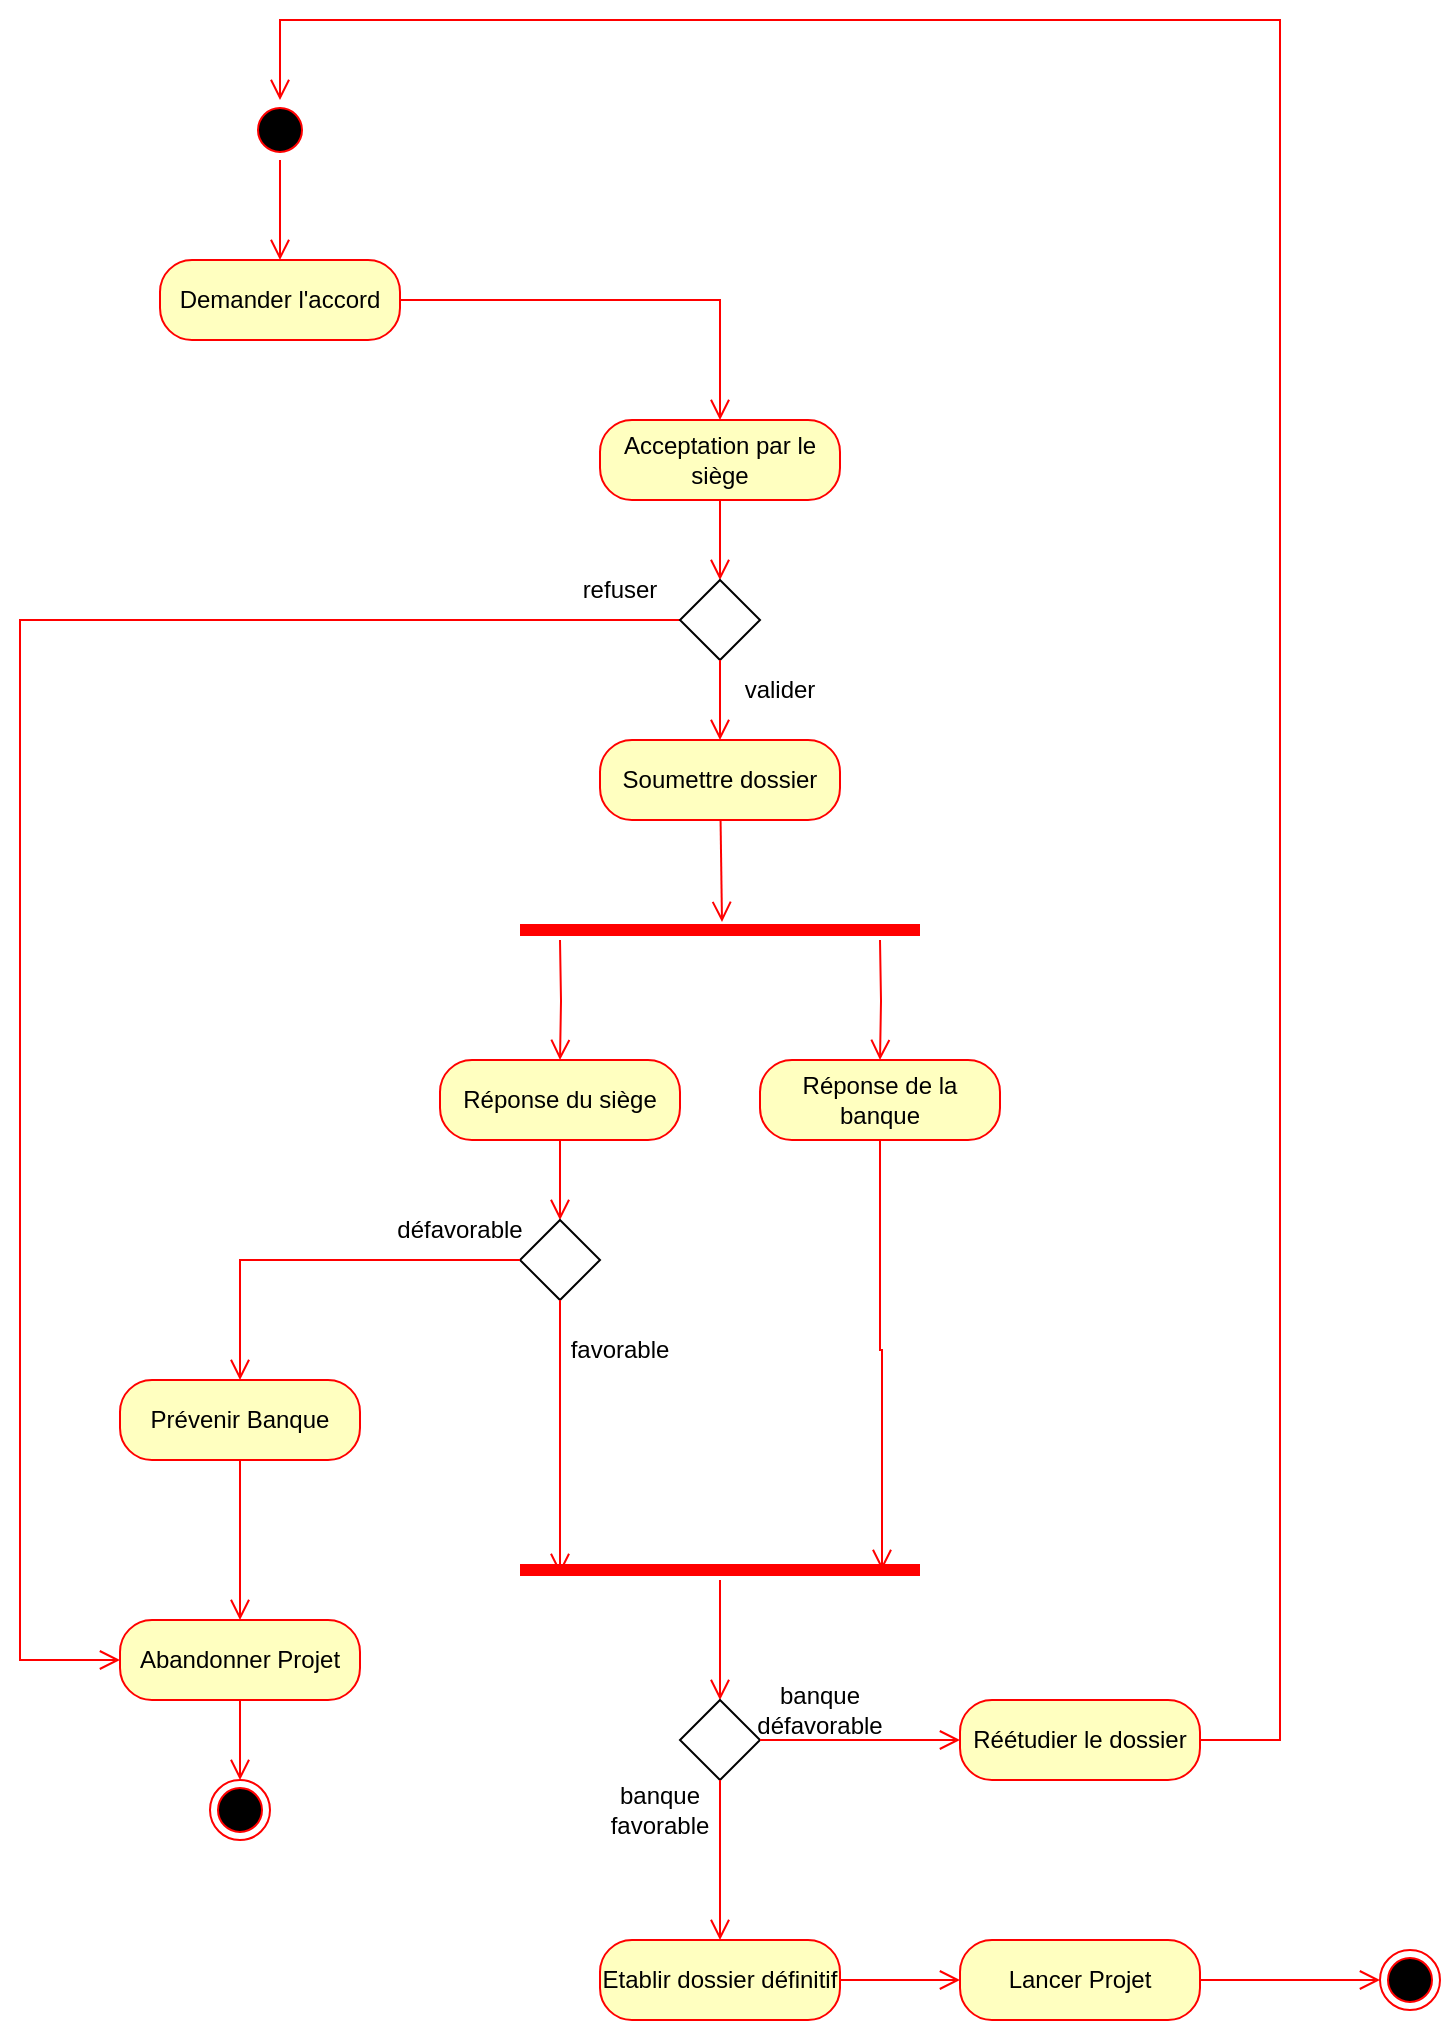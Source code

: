 <mxfile version="27.0.6">
  <diagram name="Page-1" id="ByfhySXB_6tMvr15xfOQ">
    <mxGraphModel dx="864" dy="1102" grid="1" gridSize="10" guides="1" tooltips="1" connect="1" arrows="1" fold="1" page="1" pageScale="1" pageWidth="827" pageHeight="1169" math="0" shadow="0">
      <root>
        <mxCell id="0" />
        <mxCell id="1" parent="0" />
        <mxCell id="vkilW7OVeZE5FJaauZI4-1" value="Demander l&#39;accord" style="rounded=1;whiteSpace=wrap;html=1;arcSize=40;fontColor=#000000;fillColor=#ffffc0;strokeColor=#ff0000;" vertex="1" parent="1">
          <mxGeometry x="80" y="160" width="120" height="40" as="geometry" />
        </mxCell>
        <mxCell id="vkilW7OVeZE5FJaauZI4-4" value="" style="ellipse;html=1;shape=startState;fillColor=#000000;strokeColor=#ff0000;" vertex="1" parent="1">
          <mxGeometry x="125" y="80" width="30" height="30" as="geometry" />
        </mxCell>
        <mxCell id="vkilW7OVeZE5FJaauZI4-5" value="" style="edgeStyle=orthogonalEdgeStyle;html=1;verticalAlign=bottom;endArrow=open;endSize=8;strokeColor=#ff0000;rounded=0;entryX=0.5;entryY=0;entryDx=0;entryDy=0;" edge="1" source="vkilW7OVeZE5FJaauZI4-4" parent="1" target="vkilW7OVeZE5FJaauZI4-1">
          <mxGeometry relative="1" as="geometry">
            <mxPoint x="140" y="170" as="targetPoint" />
          </mxGeometry>
        </mxCell>
        <mxCell id="vkilW7OVeZE5FJaauZI4-10" value="" style="edgeStyle=orthogonalEdgeStyle;html=1;verticalAlign=bottom;endArrow=open;endSize=8;strokeColor=#ff0000;rounded=0;entryX=0;entryY=0.5;entryDx=0;entryDy=0;exitX=0;exitY=0.5;exitDx=0;exitDy=0;" edge="1" parent="1" source="vkilW7OVeZE5FJaauZI4-18" target="vkilW7OVeZE5FJaauZI4-50">
          <mxGeometry relative="1" as="geometry">
            <mxPoint x="480" y="340" as="targetPoint" />
            <mxPoint x="550" y="360" as="sourcePoint" />
            <Array as="points">
              <mxPoint x="10" y="340" />
              <mxPoint x="10" y="860" />
            </Array>
          </mxGeometry>
        </mxCell>
        <mxCell id="vkilW7OVeZE5FJaauZI4-11" value="refuser" style="text;html=1;align=center;verticalAlign=middle;whiteSpace=wrap;rounded=0;" vertex="1" parent="1">
          <mxGeometry x="280" y="310" width="60" height="30" as="geometry" />
        </mxCell>
        <mxCell id="vkilW7OVeZE5FJaauZI4-12" value="" style="edgeStyle=orthogonalEdgeStyle;html=1;verticalAlign=bottom;endArrow=open;endSize=8;strokeColor=#ff0000;rounded=0;exitX=1;exitY=0.5;exitDx=0;exitDy=0;entryX=0.5;entryY=0;entryDx=0;entryDy=0;" edge="1" parent="1" source="vkilW7OVeZE5FJaauZI4-1" target="vkilW7OVeZE5FJaauZI4-16">
          <mxGeometry relative="1" as="geometry">
            <mxPoint x="360" y="240" as="targetPoint" />
            <mxPoint x="270" y="260" as="sourcePoint" />
          </mxGeometry>
        </mxCell>
        <mxCell id="vkilW7OVeZE5FJaauZI4-16" value="Acceptation par le siège" style="rounded=1;whiteSpace=wrap;html=1;arcSize=40;fontColor=#000000;fillColor=#ffffc0;strokeColor=#ff0000;" vertex="1" parent="1">
          <mxGeometry x="300" y="240" width="120" height="40" as="geometry" />
        </mxCell>
        <mxCell id="vkilW7OVeZE5FJaauZI4-17" value="" style="edgeStyle=orthogonalEdgeStyle;html=1;verticalAlign=bottom;endArrow=open;endSize=8;strokeColor=#ff0000;rounded=0;entryX=0.5;entryY=0;entryDx=0;entryDy=0;" edge="1" source="vkilW7OVeZE5FJaauZI4-16" parent="1" target="vkilW7OVeZE5FJaauZI4-18">
          <mxGeometry relative="1" as="geometry">
            <mxPoint x="360" y="330" as="targetPoint" />
          </mxGeometry>
        </mxCell>
        <mxCell id="vkilW7OVeZE5FJaauZI4-18" value="" style="rhombus;whiteSpace=wrap;html=1;" vertex="1" parent="1">
          <mxGeometry x="340" y="320" width="40" height="40" as="geometry" />
        </mxCell>
        <mxCell id="vkilW7OVeZE5FJaauZI4-20" value="Soumettre dossier" style="rounded=1;whiteSpace=wrap;html=1;arcSize=40;fontColor=#000000;fillColor=#ffffc0;strokeColor=#ff0000;" vertex="1" parent="1">
          <mxGeometry x="300" y="400" width="120" height="40" as="geometry" />
        </mxCell>
        <mxCell id="vkilW7OVeZE5FJaauZI4-21" value="" style="html=1;verticalAlign=bottom;endArrow=open;endSize=8;strokeColor=#ff0000;rounded=0;entryX=0.505;entryY=0.1;entryDx=0;entryDy=0;entryPerimeter=0;" edge="1" source="vkilW7OVeZE5FJaauZI4-20" parent="1" target="vkilW7OVeZE5FJaauZI4-23">
          <mxGeometry relative="1" as="geometry">
            <mxPoint x="360" y="480" as="targetPoint" />
          </mxGeometry>
        </mxCell>
        <mxCell id="vkilW7OVeZE5FJaauZI4-22" value="" style="edgeStyle=orthogonalEdgeStyle;html=1;verticalAlign=bottom;endArrow=open;endSize=8;strokeColor=#ff0000;rounded=0;entryX=0.5;entryY=0;entryDx=0;entryDy=0;exitX=0.5;exitY=1;exitDx=0;exitDy=0;" edge="1" parent="1" source="vkilW7OVeZE5FJaauZI4-18" target="vkilW7OVeZE5FJaauZI4-20">
          <mxGeometry relative="1" as="geometry">
            <mxPoint x="260" y="430" as="targetPoint" />
            <mxPoint x="260" y="390" as="sourcePoint" />
          </mxGeometry>
        </mxCell>
        <mxCell id="vkilW7OVeZE5FJaauZI4-23" value="" style="shape=line;html=1;strokeWidth=6;strokeColor=#ff0000;" vertex="1" parent="1">
          <mxGeometry x="260" y="490" width="200" height="10" as="geometry" />
        </mxCell>
        <mxCell id="vkilW7OVeZE5FJaauZI4-24" value="" style="edgeStyle=orthogonalEdgeStyle;html=1;verticalAlign=bottom;endArrow=open;endSize=8;strokeColor=#ff0000;rounded=0;entryX=0.5;entryY=0;entryDx=0;entryDy=0;" edge="1" parent="1" target="vkilW7OVeZE5FJaauZI4-29">
          <mxGeometry relative="1" as="geometry">
            <mxPoint x="280" y="620" as="targetPoint" />
            <mxPoint x="280" y="500" as="sourcePoint" />
          </mxGeometry>
        </mxCell>
        <mxCell id="vkilW7OVeZE5FJaauZI4-27" value="" style="edgeStyle=orthogonalEdgeStyle;html=1;verticalAlign=bottom;endArrow=open;endSize=8;strokeColor=#ff0000;rounded=0;entryX=0.5;entryY=0;entryDx=0;entryDy=0;" edge="1" parent="1" target="vkilW7OVeZE5FJaauZI4-31">
          <mxGeometry relative="1" as="geometry">
            <mxPoint x="440" y="620" as="targetPoint" />
            <mxPoint x="440" y="500" as="sourcePoint" />
          </mxGeometry>
        </mxCell>
        <mxCell id="vkilW7OVeZE5FJaauZI4-28" value="valider" style="text;html=1;align=center;verticalAlign=middle;whiteSpace=wrap;rounded=0;" vertex="1" parent="1">
          <mxGeometry x="360" y="360" width="60" height="30" as="geometry" />
        </mxCell>
        <mxCell id="vkilW7OVeZE5FJaauZI4-29" value="Réponse du siège" style="rounded=1;whiteSpace=wrap;html=1;arcSize=40;fontColor=#000000;fillColor=#ffffc0;strokeColor=#ff0000;" vertex="1" parent="1">
          <mxGeometry x="220" y="560" width="120" height="40" as="geometry" />
        </mxCell>
        <mxCell id="vkilW7OVeZE5FJaauZI4-30" value="" style="edgeStyle=orthogonalEdgeStyle;html=1;verticalAlign=bottom;endArrow=open;endSize=8;strokeColor=#ff0000;rounded=0;entryX=0.5;entryY=0;entryDx=0;entryDy=0;" edge="1" source="vkilW7OVeZE5FJaauZI4-29" parent="1" target="vkilW7OVeZE5FJaauZI4-34">
          <mxGeometry relative="1" as="geometry">
            <mxPoint x="280" y="640" as="targetPoint" />
          </mxGeometry>
        </mxCell>
        <mxCell id="vkilW7OVeZE5FJaauZI4-31" value="Réponse de la banque" style="rounded=1;whiteSpace=wrap;html=1;arcSize=40;fontColor=#000000;fillColor=#ffffc0;strokeColor=#ff0000;" vertex="1" parent="1">
          <mxGeometry x="380" y="560" width="120" height="40" as="geometry" />
        </mxCell>
        <mxCell id="vkilW7OVeZE5FJaauZI4-32" value="" style="edgeStyle=orthogonalEdgeStyle;html=1;verticalAlign=bottom;endArrow=open;endSize=8;strokeColor=#ff0000;rounded=0;entryX=0.905;entryY=0.5;entryDx=0;entryDy=0;entryPerimeter=0;" edge="1" source="vkilW7OVeZE5FJaauZI4-31" parent="1" target="vkilW7OVeZE5FJaauZI4-35">
          <mxGeometry relative="1" as="geometry">
            <mxPoint x="440" y="640" as="targetPoint" />
          </mxGeometry>
        </mxCell>
        <mxCell id="vkilW7OVeZE5FJaauZI4-34" value="" style="rhombus;whiteSpace=wrap;html=1;" vertex="1" parent="1">
          <mxGeometry x="260" y="640" width="40" height="40" as="geometry" />
        </mxCell>
        <mxCell id="vkilW7OVeZE5FJaauZI4-35" value="" style="shape=line;html=1;strokeWidth=6;strokeColor=#ff0000;" vertex="1" parent="1">
          <mxGeometry x="260" y="810" width="200" height="10" as="geometry" />
        </mxCell>
        <mxCell id="vkilW7OVeZE5FJaauZI4-36" value="" style="edgeStyle=orthogonalEdgeStyle;html=1;verticalAlign=bottom;endArrow=open;endSize=8;strokeColor=#ff0000;rounded=0;entryX=0.5;entryY=0;entryDx=0;entryDy=0;" edge="1" source="vkilW7OVeZE5FJaauZI4-35" parent="1" target="vkilW7OVeZE5FJaauZI4-55">
          <mxGeometry relative="1" as="geometry">
            <mxPoint x="360" y="880" as="targetPoint" />
          </mxGeometry>
        </mxCell>
        <mxCell id="vkilW7OVeZE5FJaauZI4-38" value="" style="edgeStyle=orthogonalEdgeStyle;html=1;verticalAlign=bottom;endArrow=open;endSize=8;strokeColor=#ff0000;rounded=0;entryX=0.1;entryY=0.7;entryDx=0;entryDy=0;exitX=0.5;exitY=1;exitDx=0;exitDy=0;entryPerimeter=0;" edge="1" parent="1" source="vkilW7OVeZE5FJaauZI4-34" target="vkilW7OVeZE5FJaauZI4-35">
          <mxGeometry relative="1" as="geometry">
            <mxPoint x="360" y="770" as="targetPoint" />
            <mxPoint x="360" y="710" as="sourcePoint" />
          </mxGeometry>
        </mxCell>
        <mxCell id="vkilW7OVeZE5FJaauZI4-39" value="favorable" style="text;html=1;align=center;verticalAlign=middle;whiteSpace=wrap;rounded=0;" vertex="1" parent="1">
          <mxGeometry x="280" y="690" width="60" height="30" as="geometry" />
        </mxCell>
        <mxCell id="vkilW7OVeZE5FJaauZI4-40" value="" style="edgeStyle=orthogonalEdgeStyle;html=1;verticalAlign=bottom;endArrow=open;endSize=8;strokeColor=#ff0000;rounded=0;exitX=0;exitY=0.5;exitDx=0;exitDy=0;entryX=0.5;entryY=0;entryDx=0;entryDy=0;" edge="1" parent="1" source="vkilW7OVeZE5FJaauZI4-34" target="vkilW7OVeZE5FJaauZI4-46">
          <mxGeometry relative="1" as="geometry">
            <mxPoint x="121" y="717" as="targetPoint" />
            <mxPoint x="210" y="659.5" as="sourcePoint" />
          </mxGeometry>
        </mxCell>
        <mxCell id="vkilW7OVeZE5FJaauZI4-41" value="défavorable" style="text;html=1;align=center;verticalAlign=middle;whiteSpace=wrap;rounded=0;" vertex="1" parent="1">
          <mxGeometry x="200" y="630" width="60" height="30" as="geometry" />
        </mxCell>
        <mxCell id="vkilW7OVeZE5FJaauZI4-46" value="Prévenir Banque" style="rounded=1;whiteSpace=wrap;html=1;arcSize=40;fontColor=#000000;fillColor=#ffffc0;strokeColor=#ff0000;" vertex="1" parent="1">
          <mxGeometry x="60" y="720" width="120" height="40" as="geometry" />
        </mxCell>
        <mxCell id="vkilW7OVeZE5FJaauZI4-47" value="" style="edgeStyle=orthogonalEdgeStyle;html=1;verticalAlign=bottom;endArrow=open;endSize=8;strokeColor=#ff0000;rounded=0;entryX=0.5;entryY=0;entryDx=0;entryDy=0;" edge="1" source="vkilW7OVeZE5FJaauZI4-46" parent="1" target="vkilW7OVeZE5FJaauZI4-50">
          <mxGeometry relative="1" as="geometry">
            <mxPoint x="170" y="880" as="targetPoint" />
          </mxGeometry>
        </mxCell>
        <mxCell id="vkilW7OVeZE5FJaauZI4-50" value="Abandonner Projet" style="rounded=1;whiteSpace=wrap;html=1;arcSize=40;fontColor=#000000;fillColor=#ffffc0;strokeColor=#ff0000;" vertex="1" parent="1">
          <mxGeometry x="60" y="840" width="120" height="40" as="geometry" />
        </mxCell>
        <mxCell id="vkilW7OVeZE5FJaauZI4-51" value="" style="edgeStyle=orthogonalEdgeStyle;html=1;verticalAlign=bottom;endArrow=open;endSize=8;strokeColor=#ff0000;rounded=0;entryX=0.5;entryY=0;entryDx=0;entryDy=0;" edge="1" source="vkilW7OVeZE5FJaauZI4-50" parent="1" target="vkilW7OVeZE5FJaauZI4-53">
          <mxGeometry relative="1" as="geometry">
            <mxPoint x="80" y="940" as="targetPoint" />
          </mxGeometry>
        </mxCell>
        <mxCell id="vkilW7OVeZE5FJaauZI4-53" value="" style="ellipse;html=1;shape=endState;fillColor=#000000;strokeColor=#ff0000;" vertex="1" parent="1">
          <mxGeometry x="105" y="920" width="30" height="30" as="geometry" />
        </mxCell>
        <mxCell id="vkilW7OVeZE5FJaauZI4-55" value="" style="rhombus;whiteSpace=wrap;html=1;" vertex="1" parent="1">
          <mxGeometry x="340" y="880" width="40" height="40" as="geometry" />
        </mxCell>
        <mxCell id="vkilW7OVeZE5FJaauZI4-56" value="Etablir dossier définitif" style="rounded=1;whiteSpace=wrap;html=1;arcSize=40;fontColor=#000000;fillColor=#ffffc0;strokeColor=#ff0000;" vertex="1" parent="1">
          <mxGeometry x="300" y="1000" width="120" height="40" as="geometry" />
        </mxCell>
        <mxCell id="vkilW7OVeZE5FJaauZI4-57" value="" style="edgeStyle=orthogonalEdgeStyle;html=1;verticalAlign=bottom;endArrow=open;endSize=8;strokeColor=#ff0000;rounded=0;entryX=0;entryY=0.5;entryDx=0;entryDy=0;" edge="1" source="vkilW7OVeZE5FJaauZI4-56" parent="1" target="vkilW7OVeZE5FJaauZI4-66">
          <mxGeometry relative="1" as="geometry">
            <mxPoint x="360" y="1110" as="targetPoint" />
          </mxGeometry>
        </mxCell>
        <mxCell id="vkilW7OVeZE5FJaauZI4-58" value="Réétudier le dossier" style="rounded=1;whiteSpace=wrap;html=1;arcSize=40;fontColor=#000000;fillColor=#ffffc0;strokeColor=#ff0000;" vertex="1" parent="1">
          <mxGeometry x="480" y="880" width="120" height="40" as="geometry" />
        </mxCell>
        <mxCell id="vkilW7OVeZE5FJaauZI4-59" value="" style="edgeStyle=orthogonalEdgeStyle;html=1;verticalAlign=bottom;endArrow=open;endSize=8;strokeColor=#ff0000;rounded=0;entryX=0.5;entryY=0;entryDx=0;entryDy=0;" edge="1" source="vkilW7OVeZE5FJaauZI4-58" parent="1" target="vkilW7OVeZE5FJaauZI4-4">
          <mxGeometry relative="1" as="geometry">
            <mxPoint x="540" y="980" as="targetPoint" />
            <Array as="points">
              <mxPoint x="640" y="900" />
              <mxPoint x="640" y="40" />
              <mxPoint x="140" y="40" />
            </Array>
          </mxGeometry>
        </mxCell>
        <mxCell id="vkilW7OVeZE5FJaauZI4-60" value="" style="edgeStyle=orthogonalEdgeStyle;html=1;verticalAlign=bottom;endArrow=open;endSize=8;strokeColor=#ff0000;rounded=0;entryX=0.5;entryY=0;entryDx=0;entryDy=0;exitX=0.5;exitY=1;exitDx=0;exitDy=0;" edge="1" parent="1" source="vkilW7OVeZE5FJaauZI4-55" target="vkilW7OVeZE5FJaauZI4-56">
          <mxGeometry relative="1" as="geometry">
            <mxPoint x="320" y="1030" as="targetPoint" />
            <mxPoint x="320" y="950" as="sourcePoint" />
          </mxGeometry>
        </mxCell>
        <mxCell id="vkilW7OVeZE5FJaauZI4-61" value="" style="edgeStyle=orthogonalEdgeStyle;html=1;verticalAlign=bottom;endArrow=open;endSize=8;strokeColor=#ff0000;rounded=0;entryX=0;entryY=0.5;entryDx=0;entryDy=0;exitX=1;exitY=0.5;exitDx=0;exitDy=0;" edge="1" parent="1" source="vkilW7OVeZE5FJaauZI4-55" target="vkilW7OVeZE5FJaauZI4-58">
          <mxGeometry relative="1" as="geometry">
            <mxPoint x="440" y="1000" as="targetPoint" />
            <mxPoint x="440" y="920" as="sourcePoint" />
          </mxGeometry>
        </mxCell>
        <mxCell id="vkilW7OVeZE5FJaauZI4-62" value="banque favorable" style="text;html=1;align=center;verticalAlign=middle;whiteSpace=wrap;rounded=0;" vertex="1" parent="1">
          <mxGeometry x="300" y="920" width="60" height="30" as="geometry" />
        </mxCell>
        <mxCell id="vkilW7OVeZE5FJaauZI4-63" value="banque défavorable" style="text;html=1;align=center;verticalAlign=middle;whiteSpace=wrap;rounded=0;" vertex="1" parent="1">
          <mxGeometry x="380" y="870" width="60" height="30" as="geometry" />
        </mxCell>
        <mxCell id="vkilW7OVeZE5FJaauZI4-66" value="Lancer Projet" style="rounded=1;whiteSpace=wrap;html=1;arcSize=40;fontColor=#000000;fillColor=#ffffc0;strokeColor=#ff0000;" vertex="1" parent="1">
          <mxGeometry x="480" y="1000" width="120" height="40" as="geometry" />
        </mxCell>
        <mxCell id="vkilW7OVeZE5FJaauZI4-67" value="" style="edgeStyle=orthogonalEdgeStyle;html=1;verticalAlign=bottom;endArrow=open;endSize=8;strokeColor=#ff0000;rounded=0;entryX=0;entryY=0.5;entryDx=0;entryDy=0;" edge="1" source="vkilW7OVeZE5FJaauZI4-66" parent="1" target="vkilW7OVeZE5FJaauZI4-68">
          <mxGeometry relative="1" as="geometry">
            <mxPoint x="540" y="1100" as="targetPoint" />
          </mxGeometry>
        </mxCell>
        <mxCell id="vkilW7OVeZE5FJaauZI4-68" value="" style="ellipse;html=1;shape=endState;fillColor=#000000;strokeColor=#ff0000;" vertex="1" parent="1">
          <mxGeometry x="690" y="1005" width="30" height="30" as="geometry" />
        </mxCell>
      </root>
    </mxGraphModel>
  </diagram>
</mxfile>
